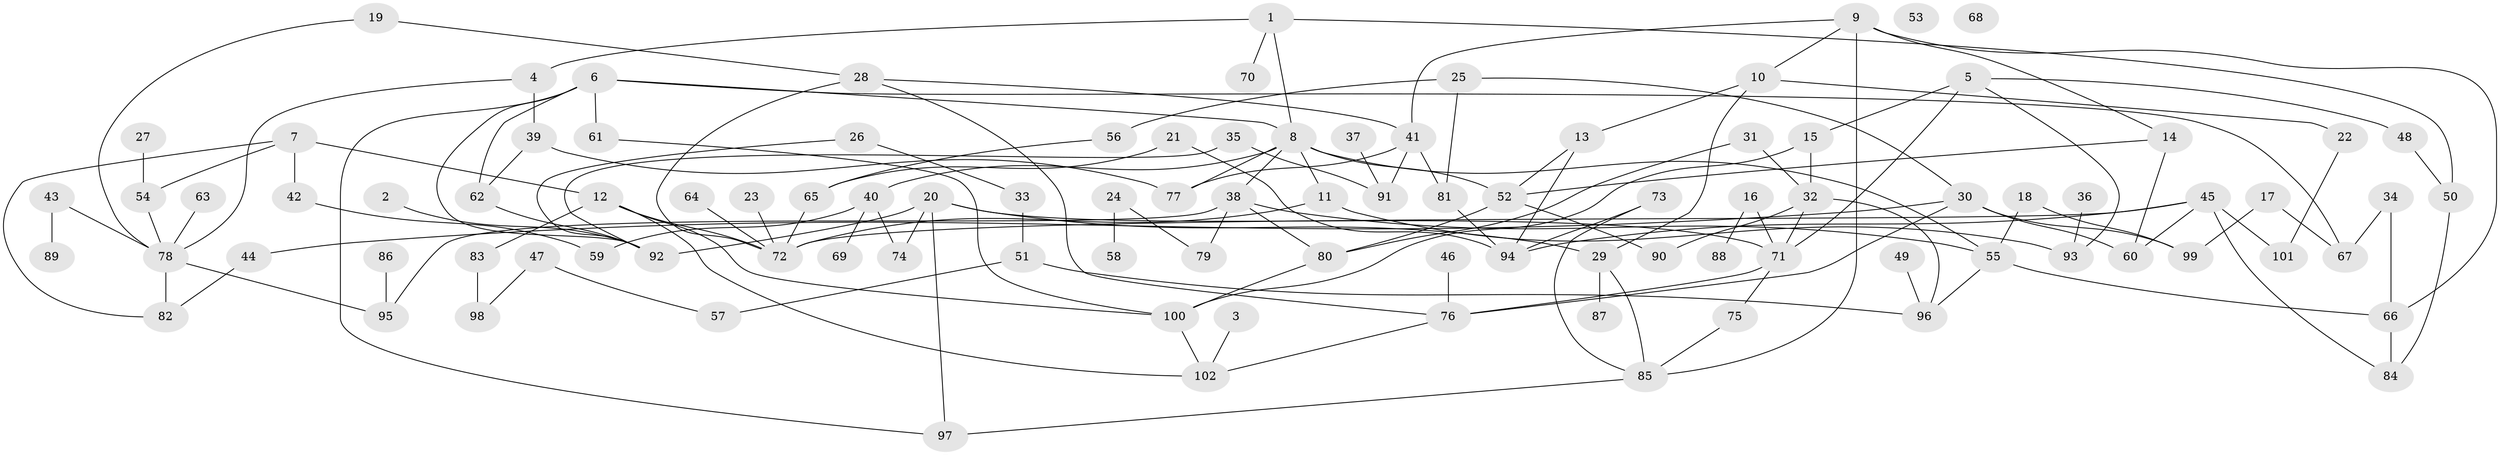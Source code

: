 // Generated by graph-tools (version 1.1) at 2025/33/03/09/25 02:33:34]
// undirected, 102 vertices, 149 edges
graph export_dot {
graph [start="1"]
  node [color=gray90,style=filled];
  1;
  2;
  3;
  4;
  5;
  6;
  7;
  8;
  9;
  10;
  11;
  12;
  13;
  14;
  15;
  16;
  17;
  18;
  19;
  20;
  21;
  22;
  23;
  24;
  25;
  26;
  27;
  28;
  29;
  30;
  31;
  32;
  33;
  34;
  35;
  36;
  37;
  38;
  39;
  40;
  41;
  42;
  43;
  44;
  45;
  46;
  47;
  48;
  49;
  50;
  51;
  52;
  53;
  54;
  55;
  56;
  57;
  58;
  59;
  60;
  61;
  62;
  63;
  64;
  65;
  66;
  67;
  68;
  69;
  70;
  71;
  72;
  73;
  74;
  75;
  76;
  77;
  78;
  79;
  80;
  81;
  82;
  83;
  84;
  85;
  86;
  87;
  88;
  89;
  90;
  91;
  92;
  93;
  94;
  95;
  96;
  97;
  98;
  99;
  100;
  101;
  102;
  1 -- 4;
  1 -- 8;
  1 -- 50;
  1 -- 70;
  2 -- 92;
  3 -- 102;
  4 -- 39;
  4 -- 78;
  5 -- 15;
  5 -- 48;
  5 -- 71;
  5 -- 93;
  6 -- 8;
  6 -- 61;
  6 -- 62;
  6 -- 67;
  6 -- 92;
  6 -- 97;
  7 -- 12;
  7 -- 42;
  7 -- 54;
  7 -- 82;
  8 -- 11;
  8 -- 38;
  8 -- 40;
  8 -- 52;
  8 -- 55;
  8 -- 77;
  9 -- 10;
  9 -- 14;
  9 -- 41;
  9 -- 66;
  9 -- 85;
  10 -- 13;
  10 -- 22;
  10 -- 29;
  11 -- 72;
  11 -- 93;
  12 -- 72;
  12 -- 83;
  12 -- 100;
  12 -- 102;
  13 -- 52;
  13 -- 94;
  14 -- 52;
  14 -- 60;
  15 -- 32;
  15 -- 100;
  16 -- 71;
  16 -- 88;
  17 -- 67;
  17 -- 99;
  18 -- 55;
  18 -- 99;
  19 -- 28;
  19 -- 78;
  20 -- 29;
  20 -- 71;
  20 -- 74;
  20 -- 92;
  20 -- 97;
  21 -- 65;
  21 -- 94;
  22 -- 101;
  23 -- 72;
  24 -- 58;
  24 -- 79;
  25 -- 30;
  25 -- 56;
  25 -- 81;
  26 -- 33;
  26 -- 92;
  27 -- 54;
  28 -- 41;
  28 -- 72;
  28 -- 76;
  29 -- 85;
  29 -- 87;
  30 -- 44;
  30 -- 60;
  30 -- 76;
  30 -- 99;
  31 -- 32;
  31 -- 80;
  32 -- 71;
  32 -- 90;
  32 -- 96;
  33 -- 51;
  34 -- 66;
  34 -- 67;
  35 -- 91;
  35 -- 92;
  36 -- 93;
  37 -- 91;
  38 -- 55;
  38 -- 79;
  38 -- 80;
  38 -- 95;
  39 -- 62;
  39 -- 77;
  40 -- 59;
  40 -- 69;
  40 -- 74;
  41 -- 77;
  41 -- 81;
  41 -- 91;
  42 -- 59;
  43 -- 78;
  43 -- 89;
  44 -- 82;
  45 -- 60;
  45 -- 72;
  45 -- 84;
  45 -- 94;
  45 -- 101;
  46 -- 76;
  47 -- 57;
  47 -- 98;
  48 -- 50;
  49 -- 96;
  50 -- 84;
  51 -- 57;
  51 -- 96;
  52 -- 80;
  52 -- 90;
  54 -- 78;
  55 -- 66;
  55 -- 96;
  56 -- 65;
  61 -- 100;
  62 -- 92;
  63 -- 78;
  64 -- 72;
  65 -- 72;
  66 -- 84;
  71 -- 75;
  71 -- 76;
  73 -- 85;
  73 -- 94;
  75 -- 85;
  76 -- 102;
  78 -- 82;
  78 -- 95;
  80 -- 100;
  81 -- 94;
  83 -- 98;
  85 -- 97;
  86 -- 95;
  100 -- 102;
}
